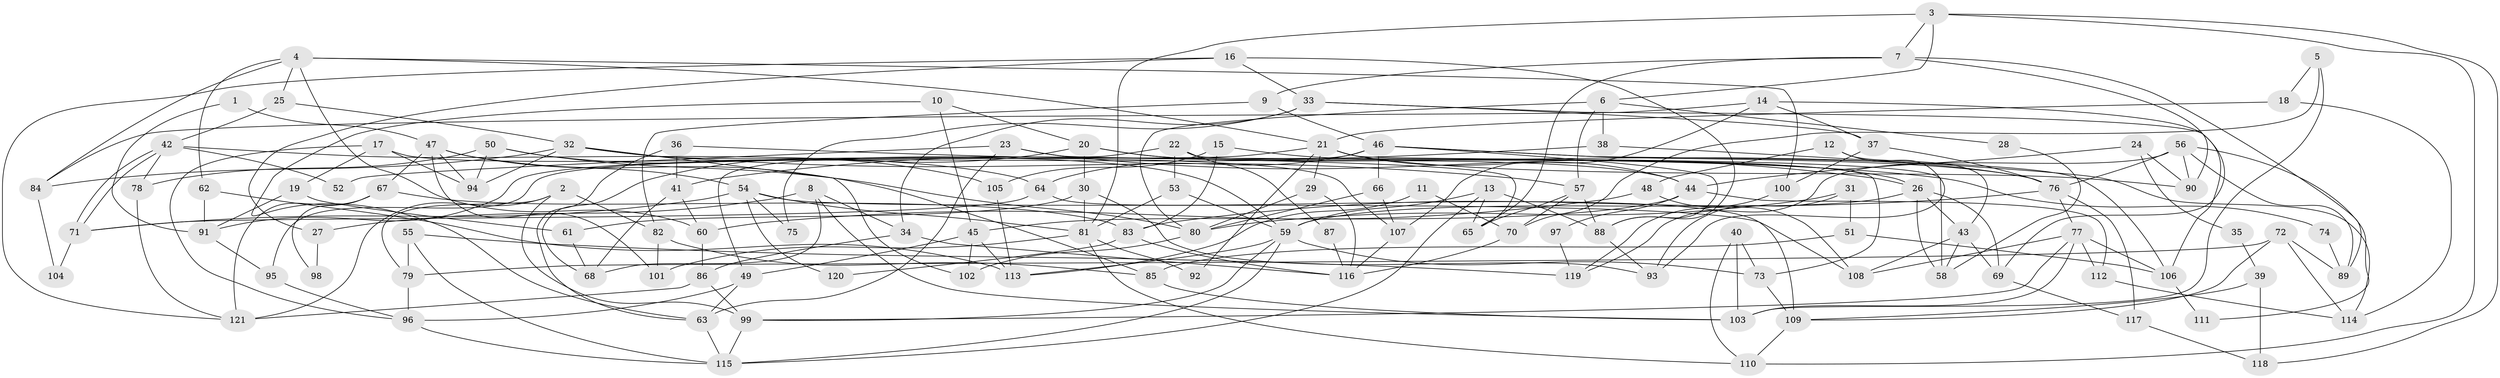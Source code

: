 // Generated by graph-tools (version 1.1) at 2025/02/03/09/25 03:02:01]
// undirected, 121 vertices, 242 edges
graph export_dot {
graph [start="1"]
  node [color=gray90,style=filled];
  1;
  2;
  3;
  4;
  5;
  6;
  7;
  8;
  9;
  10;
  11;
  12;
  13;
  14;
  15;
  16;
  17;
  18;
  19;
  20;
  21;
  22;
  23;
  24;
  25;
  26;
  27;
  28;
  29;
  30;
  31;
  32;
  33;
  34;
  35;
  36;
  37;
  38;
  39;
  40;
  41;
  42;
  43;
  44;
  45;
  46;
  47;
  48;
  49;
  50;
  51;
  52;
  53;
  54;
  55;
  56;
  57;
  58;
  59;
  60;
  61;
  62;
  63;
  64;
  65;
  66;
  67;
  68;
  69;
  70;
  71;
  72;
  73;
  74;
  75;
  76;
  77;
  78;
  79;
  80;
  81;
  82;
  83;
  84;
  85;
  86;
  87;
  88;
  89;
  90;
  91;
  92;
  93;
  94;
  95;
  96;
  97;
  98;
  99;
  100;
  101;
  102;
  103;
  104;
  105;
  106;
  107;
  108;
  109;
  110;
  111;
  112;
  113;
  114;
  115;
  116;
  117;
  118;
  119;
  120;
  121;
  1 -- 47;
  1 -- 91;
  2 -- 121;
  2 -- 79;
  2 -- 82;
  2 -- 99;
  3 -- 7;
  3 -- 6;
  3 -- 81;
  3 -- 110;
  3 -- 118;
  4 -- 60;
  4 -- 84;
  4 -- 21;
  4 -- 25;
  4 -- 62;
  4 -- 100;
  5 -- 103;
  5 -- 70;
  5 -- 18;
  6 -- 57;
  6 -- 80;
  6 -- 28;
  6 -- 38;
  7 -- 65;
  7 -- 89;
  7 -- 9;
  7 -- 90;
  8 -- 68;
  8 -- 103;
  8 -- 27;
  8 -- 34;
  9 -- 82;
  9 -- 46;
  10 -- 45;
  10 -- 20;
  10 -- 63;
  11 -- 113;
  11 -- 70;
  12 -- 43;
  12 -- 93;
  12 -- 48;
  13 -- 115;
  13 -- 59;
  13 -- 65;
  13 -- 88;
  14 -- 107;
  14 -- 37;
  14 -- 69;
  14 -- 84;
  15 -- 105;
  15 -- 26;
  15 -- 83;
  16 -- 33;
  16 -- 88;
  16 -- 27;
  16 -- 121;
  17 -- 107;
  17 -- 96;
  17 -- 19;
  17 -- 94;
  18 -- 21;
  18 -- 114;
  19 -- 91;
  19 -- 61;
  20 -- 30;
  20 -- 76;
  20 -- 44;
  20 -- 68;
  21 -- 91;
  21 -- 29;
  21 -- 44;
  21 -- 58;
  21 -- 90;
  21 -- 92;
  22 -- 53;
  22 -- 73;
  22 -- 49;
  22 -- 87;
  23 -- 63;
  23 -- 26;
  23 -- 52;
  23 -- 65;
  24 -- 44;
  24 -- 90;
  24 -- 35;
  25 -- 32;
  25 -- 42;
  26 -- 69;
  26 -- 43;
  26 -- 58;
  26 -- 59;
  27 -- 98;
  28 -- 58;
  29 -- 80;
  29 -- 116;
  30 -- 81;
  30 -- 93;
  30 -- 61;
  31 -- 80;
  31 -- 51;
  31 -- 93;
  32 -- 59;
  32 -- 57;
  32 -- 84;
  32 -- 94;
  32 -- 102;
  33 -- 37;
  33 -- 34;
  33 -- 75;
  33 -- 106;
  34 -- 116;
  34 -- 86;
  35 -- 39;
  36 -- 63;
  36 -- 41;
  36 -- 74;
  37 -- 100;
  37 -- 76;
  38 -- 41;
  38 -- 114;
  39 -- 109;
  39 -- 118;
  40 -- 103;
  40 -- 110;
  40 -- 73;
  41 -- 60;
  41 -- 68;
  42 -- 71;
  42 -- 71;
  42 -- 52;
  42 -- 64;
  42 -- 78;
  43 -- 108;
  43 -- 58;
  43 -- 69;
  44 -- 45;
  44 -- 97;
  44 -- 112;
  45 -- 49;
  45 -- 102;
  45 -- 113;
  46 -- 106;
  46 -- 64;
  46 -- 66;
  46 -- 76;
  46 -- 88;
  46 -- 95;
  47 -- 54;
  47 -- 94;
  47 -- 67;
  47 -- 85;
  47 -- 101;
  48 -- 108;
  48 -- 60;
  49 -- 63;
  49 -- 96;
  50 -- 94;
  50 -- 78;
  50 -- 80;
  50 -- 105;
  51 -- 85;
  51 -- 106;
  53 -- 59;
  53 -- 81;
  54 -- 71;
  54 -- 81;
  54 -- 75;
  54 -- 108;
  54 -- 120;
  55 -- 115;
  55 -- 79;
  55 -- 119;
  56 -- 76;
  56 -- 90;
  56 -- 89;
  56 -- 111;
  56 -- 119;
  57 -- 65;
  57 -- 88;
  57 -- 70;
  59 -- 99;
  59 -- 73;
  59 -- 113;
  59 -- 115;
  60 -- 86;
  61 -- 68;
  62 -- 113;
  62 -- 91;
  63 -- 115;
  64 -- 71;
  64 -- 109;
  66 -- 80;
  66 -- 107;
  67 -- 83;
  67 -- 98;
  67 -- 121;
  69 -- 117;
  70 -- 116;
  71 -- 104;
  72 -- 114;
  72 -- 109;
  72 -- 79;
  72 -- 89;
  73 -- 109;
  74 -- 89;
  76 -- 77;
  76 -- 83;
  76 -- 117;
  77 -- 112;
  77 -- 99;
  77 -- 103;
  77 -- 106;
  77 -- 108;
  78 -- 121;
  79 -- 96;
  80 -- 102;
  81 -- 110;
  81 -- 92;
  81 -- 101;
  82 -- 101;
  82 -- 85;
  83 -- 116;
  83 -- 120;
  84 -- 104;
  85 -- 103;
  86 -- 121;
  86 -- 99;
  87 -- 116;
  88 -- 93;
  91 -- 95;
  95 -- 96;
  96 -- 115;
  97 -- 119;
  99 -- 115;
  100 -- 119;
  105 -- 113;
  106 -- 111;
  107 -- 116;
  109 -- 110;
  112 -- 114;
  117 -- 118;
}
